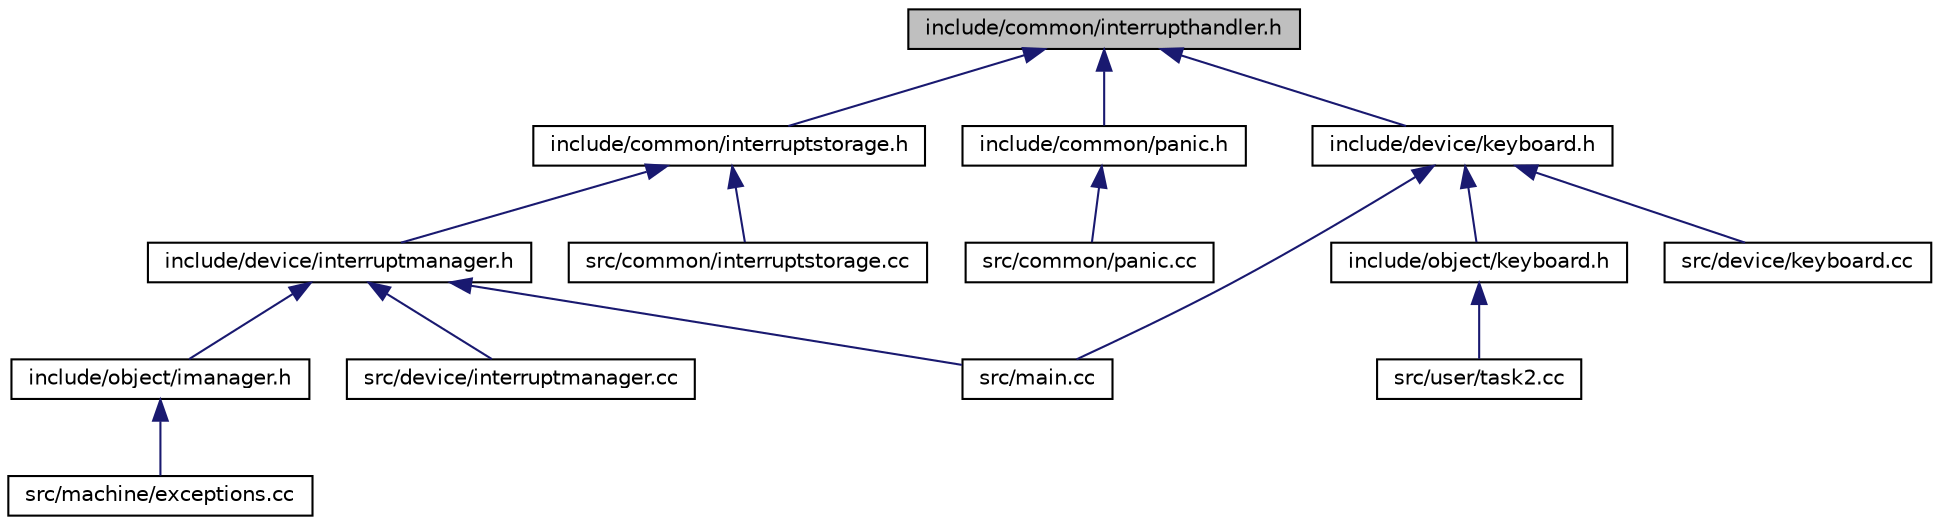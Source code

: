 digraph G
{
  bgcolor="transparent";
  edge [fontname="Helvetica",fontsize="10",labelfontname="Helvetica",labelfontsize="10"];
  node [fontname="Helvetica",fontsize="10",shape=record];
  Node1 [label="include/common/interrupthandler.h",height=0.2,width=0.4,color="black", fillcolor="grey75", style="filled" fontcolor="black"];
  Node1 -> Node2 [dir="back",color="midnightblue",fontsize="10",style="solid",fontname="Helvetica"];
  Node2 [label="include/common/interruptstorage.h",height=0.2,width=0.4,color="black",URL="$interruptstorage_8h.html"];
  Node2 -> Node3 [dir="back",color="midnightblue",fontsize="10",style="solid",fontname="Helvetica"];
  Node3 [label="include/device/interruptmanager.h",height=0.2,width=0.4,color="black",URL="$interruptmanager_8h.html"];
  Node3 -> Node4 [dir="back",color="midnightblue",fontsize="10",style="solid",fontname="Helvetica"];
  Node4 [label="include/object/imanager.h",height=0.2,width=0.4,color="black",URL="$imanager_8h.html"];
  Node4 -> Node5 [dir="back",color="midnightblue",fontsize="10",style="solid",fontname="Helvetica"];
  Node5 [label="src/machine/exceptions.cc",height=0.2,width=0.4,color="black",URL="$exceptions_8cc.html",tooltip="interrupt handler function"];
  Node3 -> Node6 [dir="back",color="midnightblue",fontsize="10",style="solid",fontname="Helvetica"];
  Node6 [label="src/device/interruptmanager.cc",height=0.2,width=0.4,color="black",URL="$interruptmanager_8cc.html"];
  Node3 -> Node7 [dir="back",color="midnightblue",fontsize="10",style="solid",fontname="Helvetica"];
  Node7 [label="src/main.cc",height=0.2,width=0.4,color="black",URL="$main_8cc.html"];
  Node2 -> Node8 [dir="back",color="midnightblue",fontsize="10",style="solid",fontname="Helvetica"];
  Node8 [label="src/common/interruptstorage.cc",height=0.2,width=0.4,color="black",URL="$interruptstorage_8cc.html"];
  Node1 -> Node9 [dir="back",color="midnightblue",fontsize="10",style="solid",fontname="Helvetica"];
  Node9 [label="include/common/panic.h",height=0.2,width=0.4,color="black",URL="$panic_8h.html"];
  Node9 -> Node10 [dir="back",color="midnightblue",fontsize="10",style="solid",fontname="Helvetica"];
  Node10 [label="src/common/panic.cc",height=0.2,width=0.4,color="black",URL="$panic_8cc.html"];
  Node1 -> Node11 [dir="back",color="midnightblue",fontsize="10",style="solid",fontname="Helvetica"];
  Node11 [label="include/device/keyboard.h",height=0.2,width=0.4,color="black",URL="$device_2keyboard_8h.html"];
  Node11 -> Node12 [dir="back",color="midnightblue",fontsize="10",style="solid",fontname="Helvetica"];
  Node12 [label="include/object/keyboard.h",height=0.2,width=0.4,color="black",URL="$object_2keyboard_8h.html"];
  Node12 -> Node13 [dir="back",color="midnightblue",fontsize="10",style="solid",fontname="Helvetica"];
  Node13 [label="src/user/task2.cc",height=0.2,width=0.4,color="black",URL="$task2_8cc.html"];
  Node11 -> Node14 [dir="back",color="midnightblue",fontsize="10",style="solid",fontname="Helvetica"];
  Node14 [label="src/device/keyboard.cc",height=0.2,width=0.4,color="black",URL="$keyboard_8cc.html"];
  Node11 -> Node7 [dir="back",color="midnightblue",fontsize="10",style="solid",fontname="Helvetica"];
}
